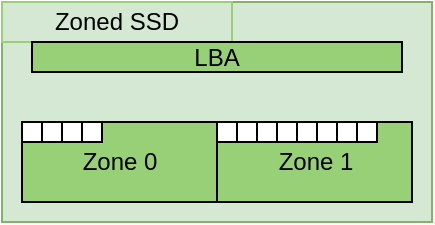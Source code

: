 <mxfile version="19.0.1" type="device"><diagram id="eTSrU_5oDUbuk_cbiaP8" name="Page-1"><mxGraphModel dx="1224" dy="769" grid="1" gridSize="10" guides="1" tooltips="1" connect="1" arrows="1" fold="1" page="1" pageScale="1" pageWidth="850" pageHeight="1100" math="0" shadow="0"><root><mxCell id="0"/><mxCell id="1" parent="0"/><mxCell id="2KSHrjGBU9XryIPlEjmI-1" value="" style="rounded=0;whiteSpace=wrap;html=1;fillColor=#d5e8d4;strokeColor=#82b366;" vertex="1" parent="1"><mxGeometry x="-525" y="870" width="215" height="110" as="geometry"/></mxCell><mxCell id="2KSHrjGBU9XryIPlEjmI-2" value="Zoned SSD" style="text;html=1;fillColor=none;align=center;verticalAlign=middle;whiteSpace=wrap;rounded=0;strokeColor=#97D077;" vertex="1" parent="1"><mxGeometry x="-525" y="870" width="115" height="20" as="geometry"/></mxCell><mxCell id="2KSHrjGBU9XryIPlEjmI-3" value="" style="group;fontSize=12;" vertex="1" connectable="0" parent="1"><mxGeometry x="-515" y="930" width="97.5" height="40" as="geometry"/></mxCell><mxCell id="2KSHrjGBU9XryIPlEjmI-4" value="Zone 0" style="rounded=0;whiteSpace=wrap;html=1;fillColor=#97D077;" vertex="1" parent="2KSHrjGBU9XryIPlEjmI-3"><mxGeometry width="97.5" height="40" as="geometry"/></mxCell><mxCell id="2KSHrjGBU9XryIPlEjmI-5" value="" style="rounded=0;whiteSpace=wrap;html=1;gradientColor=#ffffff;gradientDirection=north;" vertex="1" parent="2KSHrjGBU9XryIPlEjmI-3"><mxGeometry width="10" height="10" as="geometry"/></mxCell><mxCell id="2KSHrjGBU9XryIPlEjmI-6" value="" style="rounded=0;whiteSpace=wrap;html=1;" vertex="1" parent="2KSHrjGBU9XryIPlEjmI-3"><mxGeometry x="10" width="10" height="10" as="geometry"/></mxCell><mxCell id="2KSHrjGBU9XryIPlEjmI-7" value="" style="rounded=0;whiteSpace=wrap;html=1;" vertex="1" parent="2KSHrjGBU9XryIPlEjmI-3"><mxGeometry x="20" width="10" height="10" as="geometry"/></mxCell><mxCell id="2KSHrjGBU9XryIPlEjmI-8" value="" style="rounded=0;whiteSpace=wrap;html=1;" vertex="1" parent="2KSHrjGBU9XryIPlEjmI-3"><mxGeometry x="30" width="10" height="10" as="geometry"/></mxCell><mxCell id="2KSHrjGBU9XryIPlEjmI-9" value="" style="group" vertex="1" connectable="0" parent="1"><mxGeometry x="-417.5" y="930" width="97.5" height="40" as="geometry"/></mxCell><mxCell id="2KSHrjGBU9XryIPlEjmI-10" value="Zone 1" style="rounded=0;whiteSpace=wrap;html=1;fillColor=#97D077;" vertex="1" parent="2KSHrjGBU9XryIPlEjmI-9"><mxGeometry width="97.5" height="40" as="geometry"/></mxCell><mxCell id="2KSHrjGBU9XryIPlEjmI-11" value="" style="rounded=0;whiteSpace=wrap;html=1;" vertex="1" parent="2KSHrjGBU9XryIPlEjmI-9"><mxGeometry width="10" height="10" as="geometry"/></mxCell><mxCell id="2KSHrjGBU9XryIPlEjmI-12" value="" style="rounded=0;whiteSpace=wrap;html=1;" vertex="1" parent="2KSHrjGBU9XryIPlEjmI-9"><mxGeometry x="10" width="10" height="10" as="geometry"/></mxCell><mxCell id="2KSHrjGBU9XryIPlEjmI-13" value="" style="rounded=0;whiteSpace=wrap;html=1;" vertex="1" parent="2KSHrjGBU9XryIPlEjmI-9"><mxGeometry x="20" width="10" height="10" as="geometry"/></mxCell><mxCell id="2KSHrjGBU9XryIPlEjmI-14" value="" style="rounded=0;whiteSpace=wrap;html=1;" vertex="1" parent="2KSHrjGBU9XryIPlEjmI-9"><mxGeometry x="30" width="10" height="10" as="geometry"/></mxCell><mxCell id="2KSHrjGBU9XryIPlEjmI-15" value="" style="rounded=0;whiteSpace=wrap;html=1;" vertex="1" parent="2KSHrjGBU9XryIPlEjmI-9"><mxGeometry x="40" width="10" height="10" as="geometry"/></mxCell><mxCell id="2KSHrjGBU9XryIPlEjmI-16" value="" style="rounded=0;whiteSpace=wrap;html=1;" vertex="1" parent="2KSHrjGBU9XryIPlEjmI-9"><mxGeometry x="50" width="10" height="10" as="geometry"/></mxCell><mxCell id="2KSHrjGBU9XryIPlEjmI-17" value="" style="rounded=0;whiteSpace=wrap;html=1;" vertex="1" parent="2KSHrjGBU9XryIPlEjmI-9"><mxGeometry x="60" width="10" height="10" as="geometry"/></mxCell><mxCell id="2KSHrjGBU9XryIPlEjmI-18" value="" style="rounded=0;whiteSpace=wrap;html=1;" vertex="1" parent="2KSHrjGBU9XryIPlEjmI-9"><mxGeometry x="70" width="10" height="10" as="geometry"/></mxCell><mxCell id="2KSHrjGBU9XryIPlEjmI-19" value="LBA" style="rounded=0;whiteSpace=wrap;html=1;fillColor=#97D077;" vertex="1" parent="1"><mxGeometry x="-510" y="890" width="185" height="15" as="geometry"/></mxCell></root></mxGraphModel></diagram></mxfile>